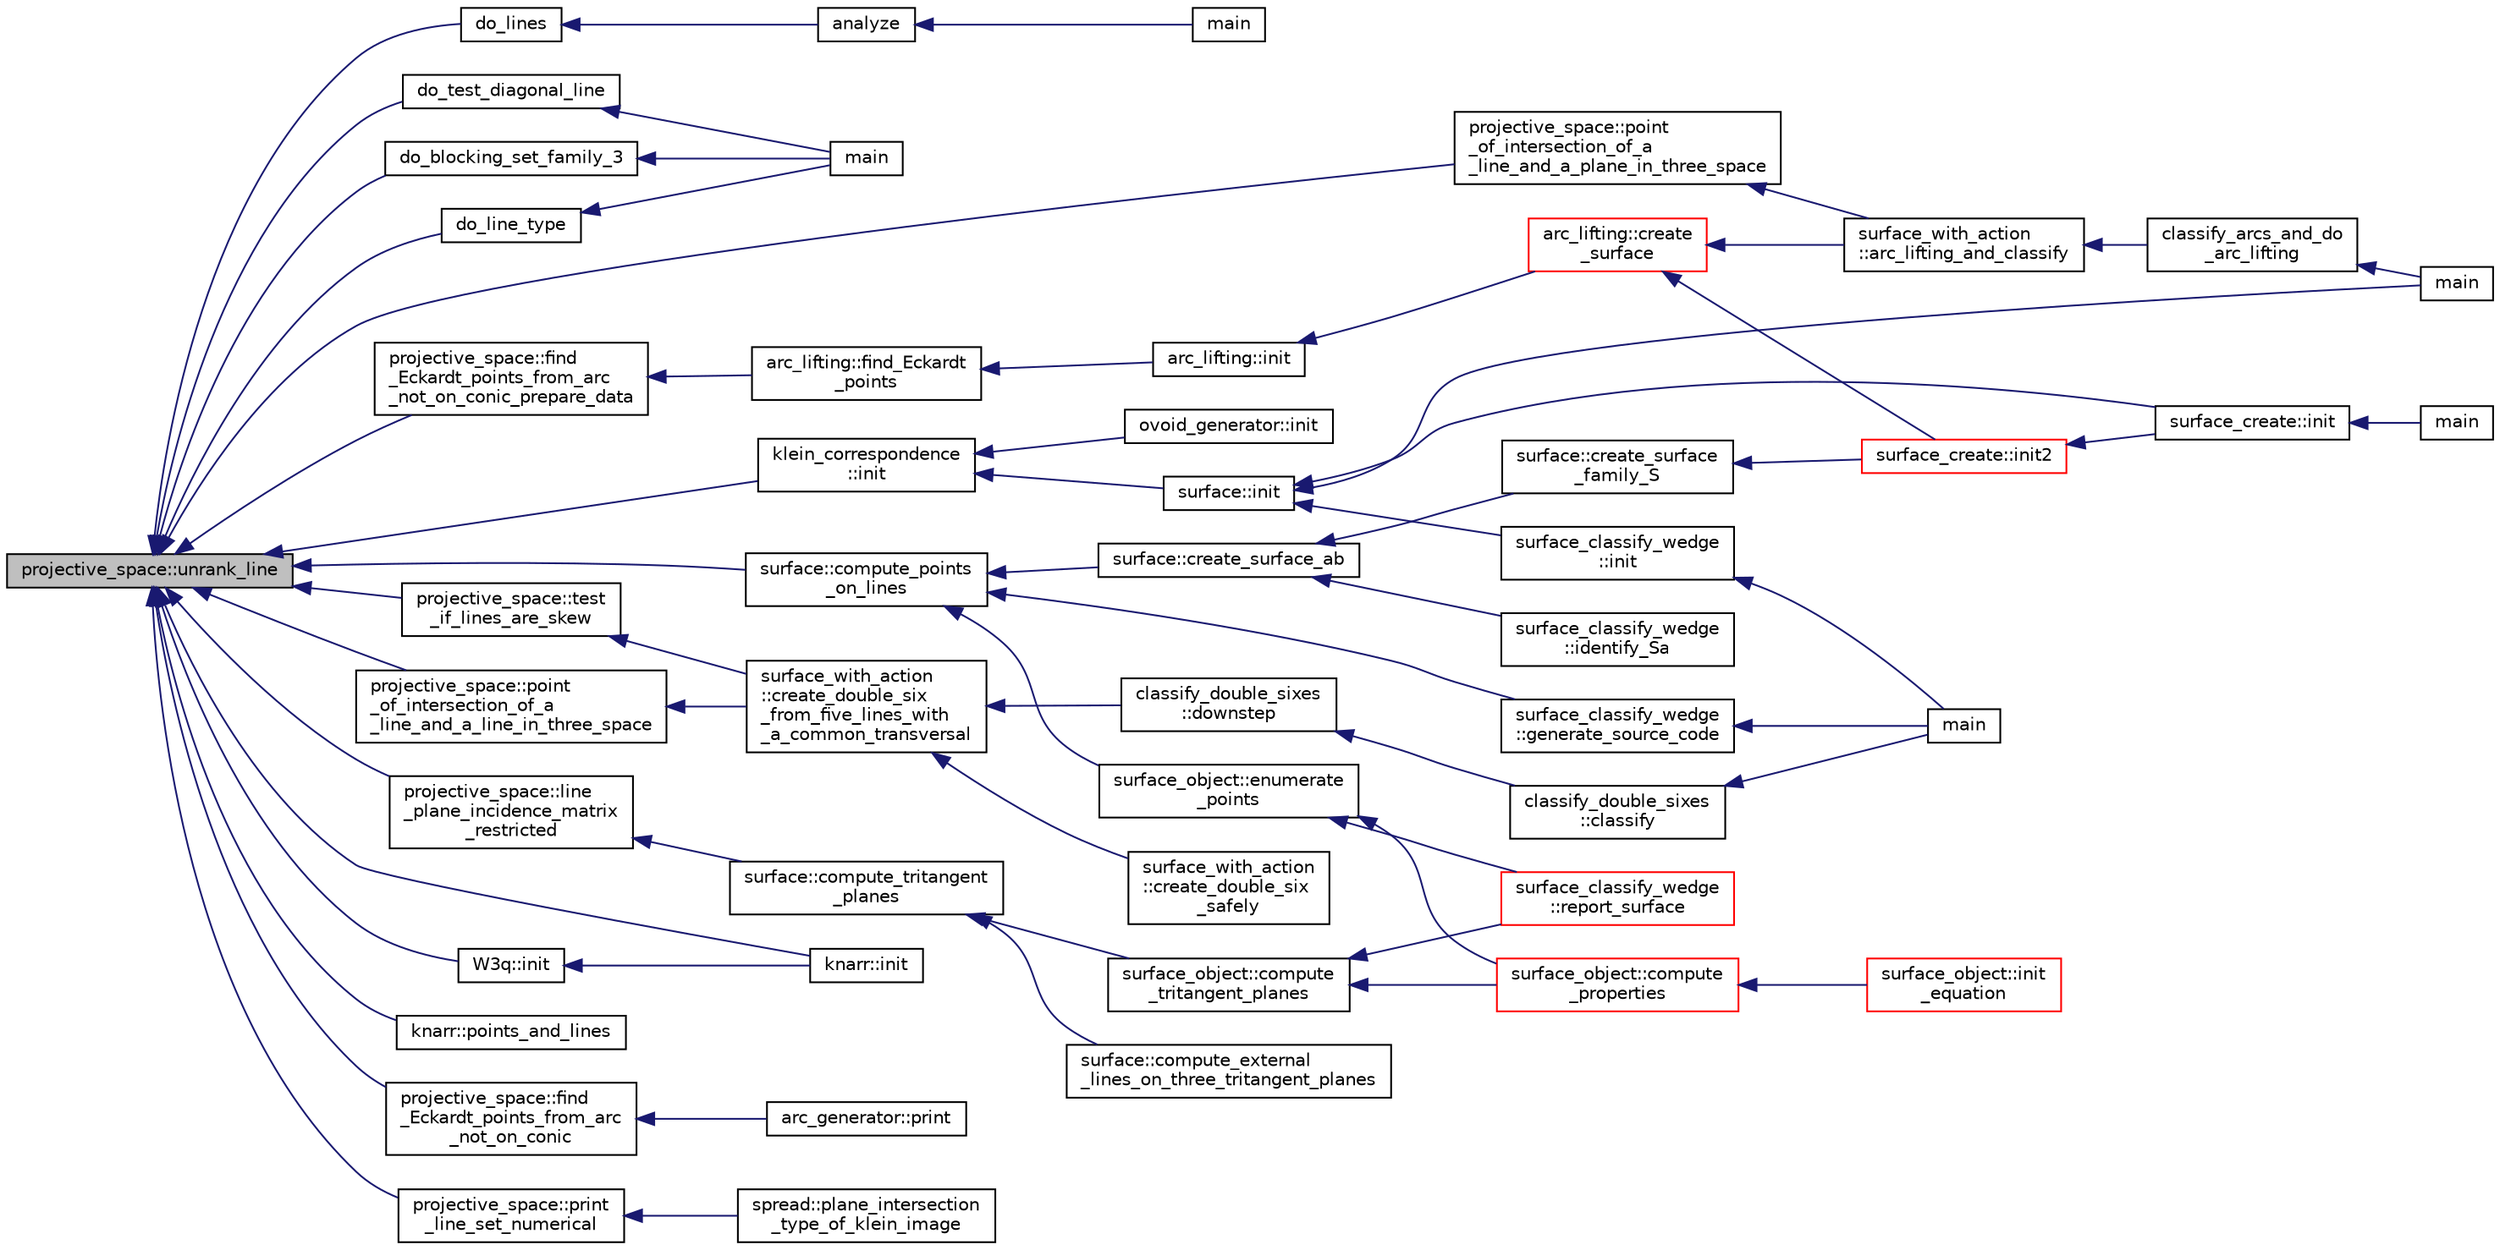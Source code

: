 digraph "projective_space::unrank_line"
{
  edge [fontname="Helvetica",fontsize="10",labelfontname="Helvetica",labelfontsize="10"];
  node [fontname="Helvetica",fontsize="10",shape=record];
  rankdir="LR";
  Node3263 [label="projective_space::unrank_line",height=0.2,width=0.4,color="black", fillcolor="grey75", style="filled", fontcolor="black"];
  Node3263 -> Node3264 [dir="back",color="midnightblue",fontsize="10",style="solid",fontname="Helvetica"];
  Node3264 [label="do_lines",height=0.2,width=0.4,color="black", fillcolor="white", style="filled",URL="$da/d90/analyze_8_c.html#a8a0ad1642efe3759982b81e0fa63f035"];
  Node3264 -> Node3265 [dir="back",color="midnightblue",fontsize="10",style="solid",fontname="Helvetica"];
  Node3265 [label="analyze",height=0.2,width=0.4,color="black", fillcolor="white", style="filled",URL="$da/d90/analyze_8_c.html#aa0c05ca3fc5b1b83451c5a4928234f5e"];
  Node3265 -> Node3266 [dir="back",color="midnightblue",fontsize="10",style="solid",fontname="Helvetica"];
  Node3266 [label="main",height=0.2,width=0.4,color="black", fillcolor="white", style="filled",URL="$da/d90/analyze_8_c.html#a3c04138a5bfe5d72780bb7e82a18e627"];
  Node3263 -> Node3267 [dir="back",color="midnightblue",fontsize="10",style="solid",fontname="Helvetica"];
  Node3267 [label="do_blocking_set_family_3",height=0.2,width=0.4,color="black", fillcolor="white", style="filled",URL="$d4/d67/geometry_8h.html#ae952cf1470f33232439be751e56a07b3"];
  Node3267 -> Node3268 [dir="back",color="midnightblue",fontsize="10",style="solid",fontname="Helvetica"];
  Node3268 [label="main",height=0.2,width=0.4,color="black", fillcolor="white", style="filled",URL="$d0/d2f/process_8_c.html#a3c04138a5bfe5d72780bb7e82a18e627"];
  Node3263 -> Node3269 [dir="back",color="midnightblue",fontsize="10",style="solid",fontname="Helvetica"];
  Node3269 [label="do_line_type",height=0.2,width=0.4,color="black", fillcolor="white", style="filled",URL="$d4/d67/geometry_8h.html#a56d3becea533e33d94f5f83cf2f77d56"];
  Node3269 -> Node3268 [dir="back",color="midnightblue",fontsize="10",style="solid",fontname="Helvetica"];
  Node3263 -> Node3270 [dir="back",color="midnightblue",fontsize="10",style="solid",fontname="Helvetica"];
  Node3270 [label="do_test_diagonal_line",height=0.2,width=0.4,color="black", fillcolor="white", style="filled",URL="$d4/d67/geometry_8h.html#a031abbb55d1cba39a58b62fd49f1c755"];
  Node3270 -> Node3268 [dir="back",color="midnightblue",fontsize="10",style="solid",fontname="Helvetica"];
  Node3263 -> Node3271 [dir="back",color="midnightblue",fontsize="10",style="solid",fontname="Helvetica"];
  Node3271 [label="klein_correspondence\l::init",height=0.2,width=0.4,color="black", fillcolor="white", style="filled",URL="$d7/d99/classklein__correspondence.html#a9f555dc65174ab66579e1118bd9b4ca0"];
  Node3271 -> Node3272 [dir="back",color="midnightblue",fontsize="10",style="solid",fontname="Helvetica"];
  Node3272 [label="ovoid_generator::init",height=0.2,width=0.4,color="black", fillcolor="white", style="filled",URL="$d3/daf/classovoid__generator.html#a44d90a4751554076f432f35089a964c2"];
  Node3271 -> Node3273 [dir="back",color="midnightblue",fontsize="10",style="solid",fontname="Helvetica"];
  Node3273 [label="surface::init",height=0.2,width=0.4,color="black", fillcolor="white", style="filled",URL="$d5/d88/classsurface.html#a90570b0ca6ab02988159f2c40cb27308"];
  Node3273 -> Node3274 [dir="back",color="midnightblue",fontsize="10",style="solid",fontname="Helvetica"];
  Node3274 [label="main",height=0.2,width=0.4,color="black", fillcolor="white", style="filled",URL="$d6/dc3/arc__lifting__main_8_c.html#a217dbf8b442f20279ea00b898af96f52"];
  Node3273 -> Node3275 [dir="back",color="midnightblue",fontsize="10",style="solid",fontname="Helvetica"];
  Node3275 [label="surface_classify_wedge\l::init",height=0.2,width=0.4,color="black", fillcolor="white", style="filled",URL="$d7/d5c/classsurface__classify__wedge.html#a43302106663b307aa8274a5112a7010a"];
  Node3275 -> Node3276 [dir="back",color="midnightblue",fontsize="10",style="solid",fontname="Helvetica"];
  Node3276 [label="main",height=0.2,width=0.4,color="black", fillcolor="white", style="filled",URL="$df/df8/surface__classify_8_c.html#a217dbf8b442f20279ea00b898af96f52"];
  Node3273 -> Node3277 [dir="back",color="midnightblue",fontsize="10",style="solid",fontname="Helvetica"];
  Node3277 [label="surface_create::init",height=0.2,width=0.4,color="black", fillcolor="white", style="filled",URL="$de/da4/classsurface__create.html#ab0db5c12825f778e3caf8aa4da02eb06"];
  Node3277 -> Node3278 [dir="back",color="midnightblue",fontsize="10",style="solid",fontname="Helvetica"];
  Node3278 [label="main",height=0.2,width=0.4,color="black", fillcolor="white", style="filled",URL="$d2/dfa/create__surface__main_8_c.html#a217dbf8b442f20279ea00b898af96f52"];
  Node3263 -> Node3279 [dir="back",color="midnightblue",fontsize="10",style="solid",fontname="Helvetica"];
  Node3279 [label="knarr::init",height=0.2,width=0.4,color="black", fillcolor="white", style="filled",URL="$d7/de5/classknarr.html#a1e25f28aeec8f316cc0ce81eb89e670e"];
  Node3263 -> Node3280 [dir="back",color="midnightblue",fontsize="10",style="solid",fontname="Helvetica"];
  Node3280 [label="knarr::points_and_lines",height=0.2,width=0.4,color="black", fillcolor="white", style="filled",URL="$d7/de5/classknarr.html#abb50a19df35495d508b0cb127d4eb908"];
  Node3263 -> Node3281 [dir="back",color="midnightblue",fontsize="10",style="solid",fontname="Helvetica"];
  Node3281 [label="projective_space::find\l_Eckardt_points_from_arc\l_not_on_conic",height=0.2,width=0.4,color="black", fillcolor="white", style="filled",URL="$d2/d17/classprojective__space.html#a3b4fbef8fbbeee1af542b6f7c969ed79"];
  Node3281 -> Node3282 [dir="back",color="midnightblue",fontsize="10",style="solid",fontname="Helvetica"];
  Node3282 [label="arc_generator::print",height=0.2,width=0.4,color="black", fillcolor="white", style="filled",URL="$d4/d21/classarc__generator.html#a4ae2e25ba85a60fb2a90a7b4f52675f7"];
  Node3263 -> Node3283 [dir="back",color="midnightblue",fontsize="10",style="solid",fontname="Helvetica"];
  Node3283 [label="projective_space::find\l_Eckardt_points_from_arc\l_not_on_conic_prepare_data",height=0.2,width=0.4,color="black", fillcolor="white", style="filled",URL="$d2/d17/classprojective__space.html#a0fc1d9c2df818d2ffa6750c2cb63c54c"];
  Node3283 -> Node3284 [dir="back",color="midnightblue",fontsize="10",style="solid",fontname="Helvetica"];
  Node3284 [label="arc_lifting::find_Eckardt\l_points",height=0.2,width=0.4,color="black", fillcolor="white", style="filled",URL="$dc/db7/classarc__lifting.html#a70012c92bd78768f5c1c5d14f995147b"];
  Node3284 -> Node3285 [dir="back",color="midnightblue",fontsize="10",style="solid",fontname="Helvetica"];
  Node3285 [label="arc_lifting::init",height=0.2,width=0.4,color="black", fillcolor="white", style="filled",URL="$dc/db7/classarc__lifting.html#a11fc382addd05e0bbe8b0b44dcd4c55e"];
  Node3285 -> Node3286 [dir="back",color="midnightblue",fontsize="10",style="solid",fontname="Helvetica"];
  Node3286 [label="arc_lifting::create\l_surface",height=0.2,width=0.4,color="red", fillcolor="white", style="filled",URL="$dc/db7/classarc__lifting.html#a2b1fd46281de9ff3fef00fc122d39b2b"];
  Node3286 -> Node3288 [dir="back",color="midnightblue",fontsize="10",style="solid",fontname="Helvetica"];
  Node3288 [label="surface_create::init2",height=0.2,width=0.4,color="red", fillcolor="white", style="filled",URL="$de/da4/classsurface__create.html#a0d600640f7dd62d5a6c36443effdab59"];
  Node3288 -> Node3277 [dir="back",color="midnightblue",fontsize="10",style="solid",fontname="Helvetica"];
  Node3286 -> Node3290 [dir="back",color="midnightblue",fontsize="10",style="solid",fontname="Helvetica"];
  Node3290 [label="surface_with_action\l::arc_lifting_and_classify",height=0.2,width=0.4,color="black", fillcolor="white", style="filled",URL="$d8/df9/classsurface__with__action.html#a62a3948f830c59e09ef94937650a07a4"];
  Node3290 -> Node3291 [dir="back",color="midnightblue",fontsize="10",style="solid",fontname="Helvetica"];
  Node3291 [label="classify_arcs_and_do\l_arc_lifting",height=0.2,width=0.4,color="black", fillcolor="white", style="filled",URL="$d6/dc3/arc__lifting__main_8_c.html#afdd7be16f16b8c71e9a72fe5f6a0b59c"];
  Node3291 -> Node3274 [dir="back",color="midnightblue",fontsize="10",style="solid",fontname="Helvetica"];
  Node3263 -> Node3292 [dir="back",color="midnightblue",fontsize="10",style="solid",fontname="Helvetica"];
  Node3292 [label="projective_space::print\l_line_set_numerical",height=0.2,width=0.4,color="black", fillcolor="white", style="filled",URL="$d2/d17/classprojective__space.html#a060f17c760f893a94701a971d3cb4a64"];
  Node3292 -> Node3293 [dir="back",color="midnightblue",fontsize="10",style="solid",fontname="Helvetica"];
  Node3293 [label="spread::plane_intersection\l_type_of_klein_image",height=0.2,width=0.4,color="black", fillcolor="white", style="filled",URL="$da/dc1/classspread.html#af24965c92b11f083efef562901770e17"];
  Node3263 -> Node3294 [dir="back",color="midnightblue",fontsize="10",style="solid",fontname="Helvetica"];
  Node3294 [label="projective_space::line\l_plane_incidence_matrix\l_restricted",height=0.2,width=0.4,color="black", fillcolor="white", style="filled",URL="$d2/d17/classprojective__space.html#aea493b37a2e5bc9e098706c87af84198"];
  Node3294 -> Node3295 [dir="back",color="midnightblue",fontsize="10",style="solid",fontname="Helvetica"];
  Node3295 [label="surface::compute_tritangent\l_planes",height=0.2,width=0.4,color="black", fillcolor="white", style="filled",URL="$d5/d88/classsurface.html#a7d760a4c2f956e943fce323171ad5c6b"];
  Node3295 -> Node3296 [dir="back",color="midnightblue",fontsize="10",style="solid",fontname="Helvetica"];
  Node3296 [label="surface::compute_external\l_lines_on_three_tritangent_planes",height=0.2,width=0.4,color="black", fillcolor="white", style="filled",URL="$d5/d88/classsurface.html#ac7678771ed61c488809ea26825484bed"];
  Node3295 -> Node3297 [dir="back",color="midnightblue",fontsize="10",style="solid",fontname="Helvetica"];
  Node3297 [label="surface_object::compute\l_tritangent_planes",height=0.2,width=0.4,color="black", fillcolor="white", style="filled",URL="$df/df8/classsurface__object.html#ae6d924af993146400e0e484e41def0ab"];
  Node3297 -> Node3298 [dir="back",color="midnightblue",fontsize="10",style="solid",fontname="Helvetica"];
  Node3298 [label="surface_object::compute\l_properties",height=0.2,width=0.4,color="red", fillcolor="white", style="filled",URL="$df/df8/classsurface__object.html#ad6c02c3c1432f8adfe49932041ce1b20"];
  Node3298 -> Node3299 [dir="back",color="midnightblue",fontsize="10",style="solid",fontname="Helvetica"];
  Node3299 [label="surface_object::init\l_equation",height=0.2,width=0.4,color="red", fillcolor="white", style="filled",URL="$df/df8/classsurface__object.html#afd4f4d1accbf361897374bd18d571913"];
  Node3297 -> Node3302 [dir="back",color="midnightblue",fontsize="10",style="solid",fontname="Helvetica"];
  Node3302 [label="surface_classify_wedge\l::report_surface",height=0.2,width=0.4,color="red", fillcolor="white", style="filled",URL="$d7/d5c/classsurface__classify__wedge.html#ad577d435c4726d0a35c10b2f8d4ed00c"];
  Node3263 -> Node3305 [dir="back",color="midnightblue",fontsize="10",style="solid",fontname="Helvetica"];
  Node3305 [label="projective_space::test\l_if_lines_are_skew",height=0.2,width=0.4,color="black", fillcolor="white", style="filled",URL="$d2/d17/classprojective__space.html#a457f5ec2cc5848dd96f8936d9e33186b"];
  Node3305 -> Node3306 [dir="back",color="midnightblue",fontsize="10",style="solid",fontname="Helvetica"];
  Node3306 [label="surface_with_action\l::create_double_six\l_from_five_lines_with\l_a_common_transversal",height=0.2,width=0.4,color="black", fillcolor="white", style="filled",URL="$d8/df9/classsurface__with__action.html#a870db90931112560e814493c70f768ab"];
  Node3306 -> Node3307 [dir="back",color="midnightblue",fontsize="10",style="solid",fontname="Helvetica"];
  Node3307 [label="classify_double_sixes\l::downstep",height=0.2,width=0.4,color="black", fillcolor="white", style="filled",URL="$dd/d23/classclassify__double__sixes.html#aed4b1460612fe2fd5b4e4611e83b2806"];
  Node3307 -> Node3308 [dir="back",color="midnightblue",fontsize="10",style="solid",fontname="Helvetica"];
  Node3308 [label="classify_double_sixes\l::classify",height=0.2,width=0.4,color="black", fillcolor="white", style="filled",URL="$dd/d23/classclassify__double__sixes.html#aa22b7c156d68376a603743c8b43a58ef"];
  Node3308 -> Node3276 [dir="back",color="midnightblue",fontsize="10",style="solid",fontname="Helvetica"];
  Node3306 -> Node3309 [dir="back",color="midnightblue",fontsize="10",style="solid",fontname="Helvetica"];
  Node3309 [label="surface_with_action\l::create_double_six\l_safely",height=0.2,width=0.4,color="black", fillcolor="white", style="filled",URL="$d8/df9/classsurface__with__action.html#a5d151dc90786f5466eb08dc1e2939170"];
  Node3263 -> Node3310 [dir="back",color="midnightblue",fontsize="10",style="solid",fontname="Helvetica"];
  Node3310 [label="projective_space::point\l_of_intersection_of_a\l_line_and_a_line_in_three_space",height=0.2,width=0.4,color="black", fillcolor="white", style="filled",URL="$d2/d17/classprojective__space.html#a305ed998300ced29ba09ca5071160a99"];
  Node3310 -> Node3306 [dir="back",color="midnightblue",fontsize="10",style="solid",fontname="Helvetica"];
  Node3263 -> Node3311 [dir="back",color="midnightblue",fontsize="10",style="solid",fontname="Helvetica"];
  Node3311 [label="projective_space::point\l_of_intersection_of_a\l_line_and_a_plane_in_three_space",height=0.2,width=0.4,color="black", fillcolor="white", style="filled",URL="$d2/d17/classprojective__space.html#ac43301e2e6d9e5d77c2730271b11cb66"];
  Node3311 -> Node3290 [dir="back",color="midnightblue",fontsize="10",style="solid",fontname="Helvetica"];
  Node3263 -> Node3312 [dir="back",color="midnightblue",fontsize="10",style="solid",fontname="Helvetica"];
  Node3312 [label="surface::compute_points\l_on_lines",height=0.2,width=0.4,color="black", fillcolor="white", style="filled",URL="$d5/d88/classsurface.html#a5d2684ccddd35781211c364a2d5980e5"];
  Node3312 -> Node3313 [dir="back",color="midnightblue",fontsize="10",style="solid",fontname="Helvetica"];
  Node3313 [label="surface::create_surface_ab",height=0.2,width=0.4,color="black", fillcolor="white", style="filled",URL="$d5/d88/classsurface.html#a9e0834d9fd3ea14957df1944ac40c847"];
  Node3313 -> Node3314 [dir="back",color="midnightblue",fontsize="10",style="solid",fontname="Helvetica"];
  Node3314 [label="surface::create_surface\l_family_S",height=0.2,width=0.4,color="black", fillcolor="white", style="filled",URL="$d5/d88/classsurface.html#a820199c4eab279fad1085a308550fa8f"];
  Node3314 -> Node3288 [dir="back",color="midnightblue",fontsize="10",style="solid",fontname="Helvetica"];
  Node3313 -> Node3315 [dir="back",color="midnightblue",fontsize="10",style="solid",fontname="Helvetica"];
  Node3315 [label="surface_classify_wedge\l::identify_Sa",height=0.2,width=0.4,color="black", fillcolor="white", style="filled",URL="$d7/d5c/classsurface__classify__wedge.html#a8fdc22ea1850bd4da28ace84adb055a6"];
  Node3312 -> Node3316 [dir="back",color="midnightblue",fontsize="10",style="solid",fontname="Helvetica"];
  Node3316 [label="surface_object::enumerate\l_points",height=0.2,width=0.4,color="black", fillcolor="white", style="filled",URL="$df/df8/classsurface__object.html#a001a13b6ea34dbe559033af634203466"];
  Node3316 -> Node3298 [dir="back",color="midnightblue",fontsize="10",style="solid",fontname="Helvetica"];
  Node3316 -> Node3302 [dir="back",color="midnightblue",fontsize="10",style="solid",fontname="Helvetica"];
  Node3312 -> Node3317 [dir="back",color="midnightblue",fontsize="10",style="solid",fontname="Helvetica"];
  Node3317 [label="surface_classify_wedge\l::generate_source_code",height=0.2,width=0.4,color="black", fillcolor="white", style="filled",URL="$d7/d5c/classsurface__classify__wedge.html#a4cb31d5e7747571177fbdedf79631fd9"];
  Node3317 -> Node3276 [dir="back",color="midnightblue",fontsize="10",style="solid",fontname="Helvetica"];
  Node3263 -> Node3318 [dir="back",color="midnightblue",fontsize="10",style="solid",fontname="Helvetica"];
  Node3318 [label="W3q::init",height=0.2,width=0.4,color="black", fillcolor="white", style="filled",URL="$de/d2c/class_w3q.html#a215fe070895a4915537fcb1bfba4f777"];
  Node3318 -> Node3279 [dir="back",color="midnightblue",fontsize="10",style="solid",fontname="Helvetica"];
}
